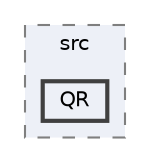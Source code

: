 digraph "external/taskflow/3rd-party/eigen-3.3.7/Eigen/src/QR"
{
 // LATEX_PDF_SIZE
  bgcolor="transparent";
  edge [fontname=Helvetica,fontsize=10,labelfontname=Helvetica,labelfontsize=10];
  node [fontname=Helvetica,fontsize=10,shape=box,height=0.2,width=0.4];
  compound=true
  subgraph clusterdir_a1a9763e9d3031b833ce7b34f281436e {
    graph [ bgcolor="#edf0f7", pencolor="grey50", label="src", fontname=Helvetica,fontsize=10 style="filled,dashed", URL="dir_a1a9763e9d3031b833ce7b34f281436e.html",tooltip=""]
  dir_b99cee1e4e256afd3c38585d37811a62 [label="QR", fillcolor="#edf0f7", color="grey25", style="filled,bold", URL="dir_b99cee1e4e256afd3c38585d37811a62.html",tooltip=""];
  }
}

